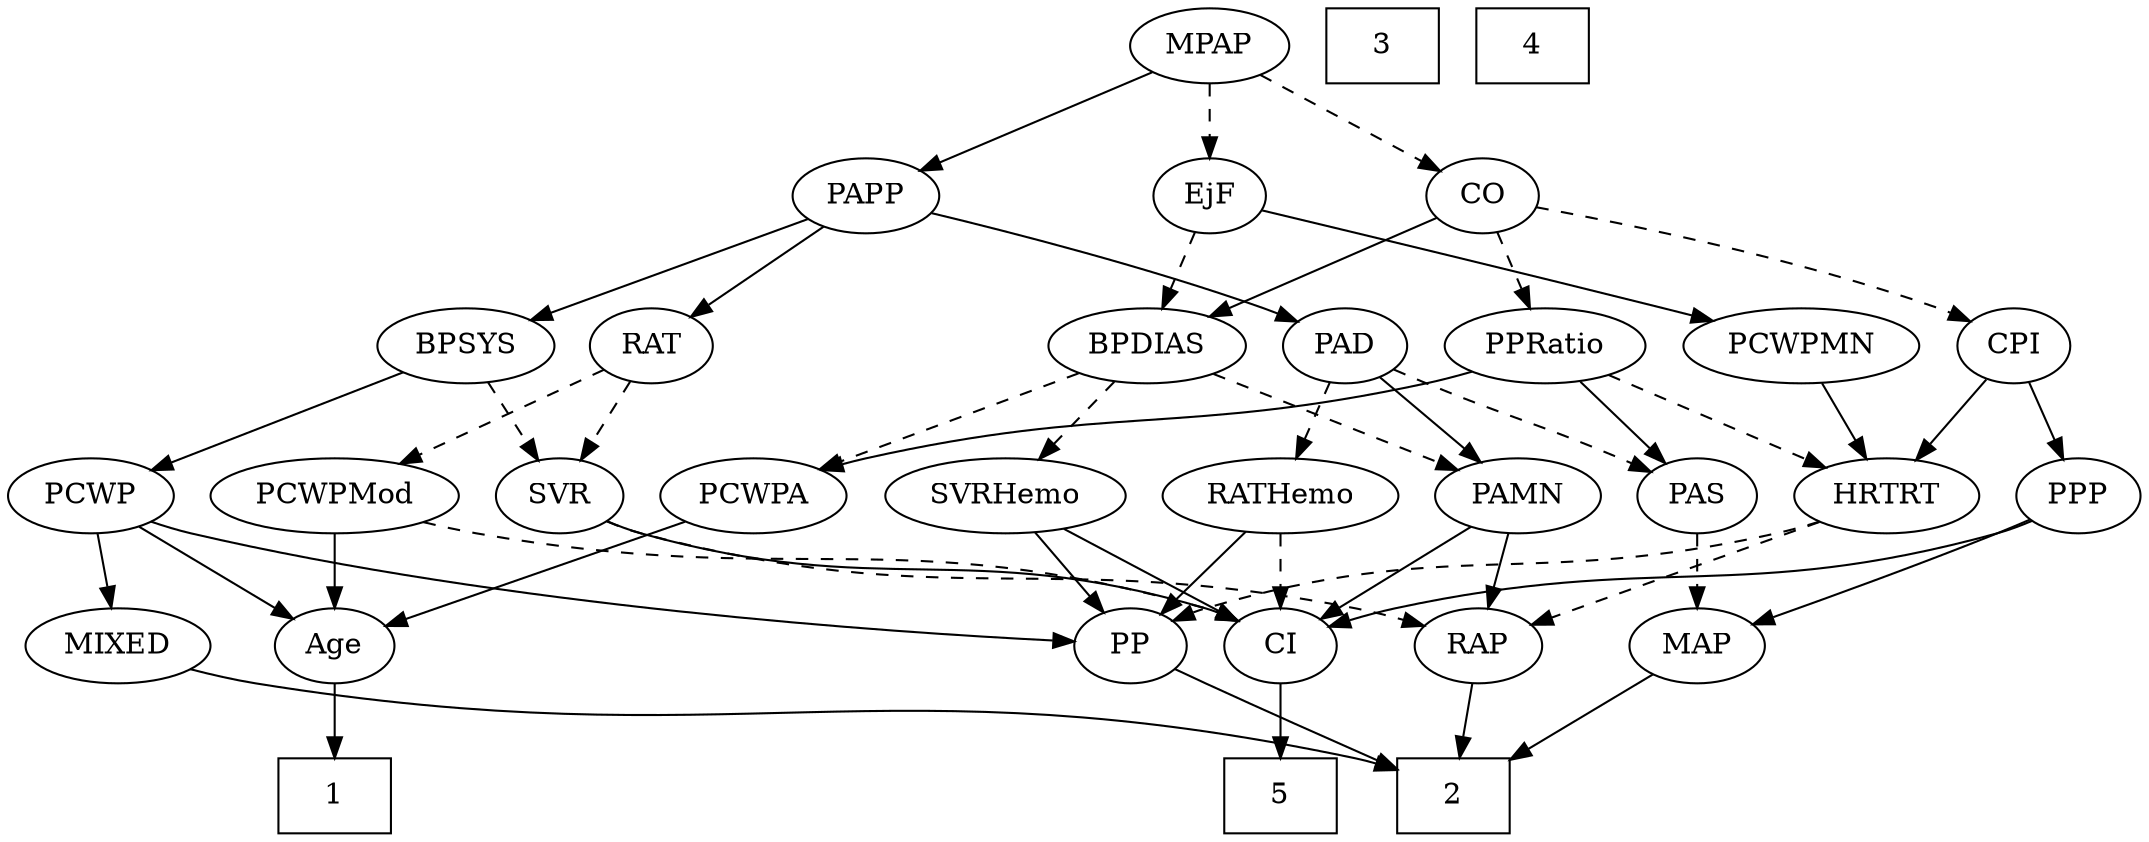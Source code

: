strict digraph {
	graph [bb="0,0,938.1,396"];
	node [label="\N"];
	1	[height=0.5,
		pos="140.1,18",
		shape=box,
		width=0.75];
	2	[height=0.5,
		pos="381.1,18",
		shape=box,
		width=0.75];
	3	[height=0.5,
		pos="695.1,378",
		shape=box,
		width=0.75];
	4	[height=0.5,
		pos="767.1,378",
		shape=box,
		width=0.75];
	5	[height=0.5,
		pos="465.1,18",
		shape=box,
		width=0.75];
	Age	[height=0.5,
		pos="140.1,90",
		width=0.75];
	Age -> 1	[pos="e,140.1,36.104 140.1,71.697 140.1,63.983 140.1,54.712 140.1,46.112",
		style=solid];
	EjF	[height=0.5,
		pos="615.1,306",
		width=0.75];
	PCWPMN	[height=0.5,
		pos="816.1,234",
		width=1.3902];
	EjF -> PCWPMN	[pos="e,781.37,247.09 638.55,296.83 671.14,285.48 730.77,264.72 771.86,250.4",
		style=solid];
	BPDIAS	[height=0.5,
		pos="608.1,234",
		width=1.1735];
	EjF -> BPDIAS	[pos="e,609.81,252.1 613.37,287.7 612.6,279.98 611.67,270.71 610.81,262.11",
		style=dashed];
	RAP	[height=0.5,
		pos="548.1,90",
		width=0.77632];
	RAP -> 2	[pos="e,408.11,30.323 525.23,79.414 497.42,67.758 450.15,47.945 417.36,34.202",
		style=solid];
	MIXED	[height=0.5,
		pos="45.097,90",
		width=1.1193];
	MIXED -> 2	[pos="e,353.79,23.372 77.415,79.111 86.043,76.63 95.388,74.083 104.1,72 189.14,51.657 290.34,33.903 343.76,25.027",
		style=solid];
	MPAP	[height=0.5,
		pos="615.1,378",
		width=0.97491];
	MPAP -> EjF	[pos="e,615.1,324.1 615.1,359.7 615.1,351.98 615.1,342.71 615.1,334.11",
		style=dashed];
	CO	[height=0.5,
		pos="701.1,306",
		width=0.75];
	MPAP -> CO	[pos="e,684.63,320.4 633.34,362.15 645.91,351.92 662.77,338.19 676.53,327",
		style=dashed];
	PAPP	[height=0.5,
		pos="482.1,306",
		width=0.88464];
	MPAP -> PAPP	[pos="e,504.78,318.94 591.32,364.49 569.68,353.1 537.59,336.2 513.78,323.67",
		style=solid];
	BPSYS	[height=0.5,
		pos="362.1,234",
		width=1.0471];
	SVR	[height=0.5,
		pos="472.1,162",
		width=0.77632];
	BPSYS -> SVR	[pos="e,452.98,175.16 383.83,219.17 401.23,208.09 425.76,192.49 444.54,180.54",
		style=dashed];
	PCWP	[height=0.5,
		pos="35.097,162",
		width=0.97491];
	BPSYS -> PCWP	[pos="e,61.354,174.05 325.87,228.39 271.56,220.99 166.12,204.73 79.097,180 76.456,179.25 73.751,178.4 71.046,177.5",
		style=solid];
	PAD	[height=0.5,
		pos="519.1,234",
		width=0.79437];
	PAS	[height=0.5,
		pos="635.1,162",
		width=0.75];
	PAD -> PAS	[pos="e,615.8,174.64 539.04,220.97 557.77,209.66 585.99,192.63 607,179.95",
		style=dashed];
	PAMN	[height=0.5,
		pos="554.1,162",
		width=1.011];
	PAD -> PAMN	[pos="e,545.62,179.96 527.39,216.41 531.47,208.25 536.49,198.22 541.06,189.07",
		style=solid];
	RATHemo	[height=0.5,
		pos="259.1,162",
		width=1.3721];
	PAD -> RATHemo	[pos="e,295.81,174.18 497.3,222.33 492.07,220.03 486.45,217.76 481.1,216 410.22,192.64 389.39,198.51 317.1,180 313.32,179.03 309.41,177.99 \
305.5,176.91",
		style=dashed];
	CPI	[height=0.5,
		pos="911.1,234",
		width=0.75];
	CO -> CPI	[pos="e,890,245.59 725.97,298.65 760.09,289.66 823.1,272.07 875.1,252 876.93,251.29 878.81,250.53 880.69,249.73",
		style=dashed];
	CO -> BPDIAS	[pos="e,628.09,250.05 683.6,291.83 670.29,281.81 651.68,267.81 636.27,256.21",
		style=solid];
	PPRatio	[height=0.5,
		pos="708.1,234",
		width=1.1013];
	CO -> PPRatio	[pos="e,706.39,252.1 702.83,287.7 703.6,279.98 704.53,270.71 705.39,262.11",
		style=dashed];
	MAP	[height=0.5,
		pos="635.1,90",
		width=0.84854];
	PAS -> MAP	[pos="e,635.1,108.1 635.1,143.7 635.1,135.98 635.1,126.71 635.1,118.11",
		style=dashed];
	PAMN -> RAP	[pos="e,549.56,108.1 552.61,143.7 551.95,135.98 551.16,126.71 550.42,118.11",
		style=solid];
	CI	[height=0.5,
		pos="465.1,90",
		width=0.75];
	PAMN -> CI	[pos="e,481.84,104.17 535.22,146.15 522,135.75 504.2,121.75 489.84,110.46",
		style=solid];
	PP	[height=0.5,
		pos="376.1,90",
		width=0.75];
	RATHemo -> PP	[pos="e,356.63,102.65 283.62,146.33 302.37,135.11 328.23,119.64 347.84,107.91",
		style=solid];
	RATHemo -> CI	[pos="e,441.55,99.001 294.04,149.13 332.61,136.02 394.22,115.09 432.02,102.24",
		style=dashed];
	PPP	[height=0.5,
		pos="906.1,162",
		width=0.75];
	CPI -> PPP	[pos="e,907.32,180.1 909.86,215.7 909.31,207.98 908.65,198.71 908.03,190.11",
		style=solid];
	HRTRT	[height=0.5,
		pos="821.1,162",
		width=1.1013];
	CPI -> HRTRT	[pos="e,840.13,177.8 894.17,219.83 881.19,209.74 863.03,195.62 848.07,183.98",
		style=solid];
	RAT	[height=0.5,
		pos="445.1,234",
		width=0.75827];
	RAT -> SVR	[pos="e,465.56,179.96 451.5,216.41 454.61,208.34 458.43,198.43 461.93,189.35",
		style=dashed];
	PCWPMod	[height=0.5,
		pos="140.1,162",
		width=1.4443];
	RAT -> PCWPMod	[pos="e,178.35,174.29 424.54,222.13 419.59,219.84 414.24,217.63 409.1,216 319.64,187.71 292.62,200.62 201.1,180 196.93,179.06 192.63,178.02 \
188.33,176.92",
		style=dashed];
	SVR -> RAP	[pos="e,532.74,105.14 487.48,146.83 498.29,136.87 512.95,123.37 525.15,112.14",
		style=dashed];
	SVR -> CI	[pos="e,466.81,108.1 470.37,143.7 469.6,135.98 468.67,126.71 467.81,118.11",
		style=solid];
	PCWPMod -> Age	[pos="e,140.1,108.1 140.1,143.7 140.1,135.98 140.1,126.71 140.1,118.11",
		style=solid];
	PCWPMod -> CI	[pos="e,441.82,99.252 178.34,149.69 185.85,147.66 193.69,145.66 201.1,144 293.93,123.2 319.68,130.58 412.1,108 418.57,106.42 425.39,104.46 \
431.91,102.44",
		style=dashed];
	PCWPA	[height=0.5,
		pos="722.1,162",
		width=1.1555];
	PCWPA -> Age	[pos="e,166.71,93.307 691.66,149.63 684.96,147.47 677.85,145.44 671.1,144 622.99,133.72 289.18,104.01 176.87,94.194",
		style=solid];
	PCWPMN -> HRTRT	[pos="e,819.88,180.1 817.33,215.7 817.88,207.98 818.55,198.71 819.16,190.11",
		style=solid];
	SVRHemo	[height=0.5,
		pos="376.1,162",
		width=1.3902];
	SVRHemo -> PP	[pos="e,376.1,108.1 376.1,143.7 376.1,135.98 376.1,126.71 376.1,118.11",
		style=solid];
	SVRHemo -> CI	[pos="e,448.27,104.24 396.29,145.12 409.29,134.89 426.27,121.53 440.12,110.65",
		style=solid];
	BPDIAS -> PAMN	[pos="e,566.55,179.15 595.57,216.76 588.83,208.02 580.37,197.05 572.85,187.31",
		style=dashed];
	BPDIAS -> PCWPA	[pos="e,699.06,177.14 631.17,218.83 648.24,208.35 671.7,193.94 690.52,182.39",
		style=dashed];
	BPDIAS -> SVRHemo	[pos="e,413.87,173.88 576.05,222.12 569.78,220.04 563.24,217.92 557.1,216 532.26,208.23 468.47,189.67 423.68,176.72",
		style=dashed];
	MAP -> 2	[pos="e,408.34,29.251 609.82,79.851 601.95,77.154 593.21,74.309 585.1,72 516.66,52.523 497.41,55.91 429.1,36 425.49,34.949 421.76,33.778 \
418.04,32.556",
		style=solid];
	PP -> 2	[pos="e,379.88,36.104 377.33,71.697 377.88,63.983 378.55,54.712 379.16,46.112",
		style=solid];
	PPP -> MAP	[pos="e,664.24,95.455 885.48,150.32 880.53,148.02 875.19,145.75 870.1,144 803,120.9 721.62,105.14 674.36,97.138",
		style=solid];
	PPP -> CI	[pos="e,487.21,100.47 885.62,149.86 880.66,147.58 875.29,145.44 870.1,144 715.57,101.14 667.34,144.08 511.1,108 506.37,106.91 501.47,105.46 \
496.7,103.87",
		style=solid];
	PPRatio -> PAS	[pos="e,650.26,177.54 691.9,217.46 681.79,207.78 668.65,195.17 657.55,184.53",
		style=solid];
	PPRatio -> PCWPA	[pos="e,718.64,180.28 711.49,216.05 713.03,208.35 714.89,199.03 716.62,190.36",
		style=solid];
	PPRatio -> HRTRT	[pos="e,798.54,176.97 730.69,219 747.71,208.46 771.23,193.89 790.02,182.25",
		style=dashed];
	PCWP -> Age	[pos="e,121.76,103.22 55.591,147.34 72.106,136.33 95.454,120.76 113.42,108.78",
		style=solid];
	PCWP -> MIXED	[pos="e,42.653,108.1 37.569,143.7 38.671,135.98 39.995,126.71 41.224,118.11",
		style=solid];
	PCWP -> PP	[pos="e,349.49,94.006 61.343,149.91 67.122,147.74 73.261,145.63 79.097,144 171.03,118.29 282.6,102.33 339.24,95.261",
		style=solid];
	CI -> 5	[pos="e,465.1,36.104 465.1,71.697 465.1,63.983 465.1,54.712 465.1,46.112",
		style=solid];
	PAPP -> BPSYS	[pos="e,385,248.36 460.64,292.49 442.09,281.66 415,265.86 393.92,253.56",
		style=solid];
	PAPP -> PAD	[pos="e,510.39,251.47 490.87,288.41 495.29,280.04 500.75,269.71 505.69,260.37",
		style=solid];
	PAPP -> RAT	[pos="e,453.8,251.47 473.33,288.41 468.9,280.04 463.44,269.71 458.51,260.37",
		style=solid];
	HRTRT -> RAP	[pos="e,571.3,100.16 791.6,149.82 785.53,147.73 779.15,145.67 773.1,144 695.31,122.47 672.81,129.79 595.1,108 590.43,106.69 585.57,105.15 \
580.81,103.53",
		style=dashed];
	HRTRT -> PP	[pos="e,399.04,99.498 792.23,149.54 786,147.42 779.39,145.42 773.1,144 623.16,110.1 579.53,139.64 429.1,108 422.52,106.62 415.6,104.73 \
409.02,102.71",
		style=dashed];
}

